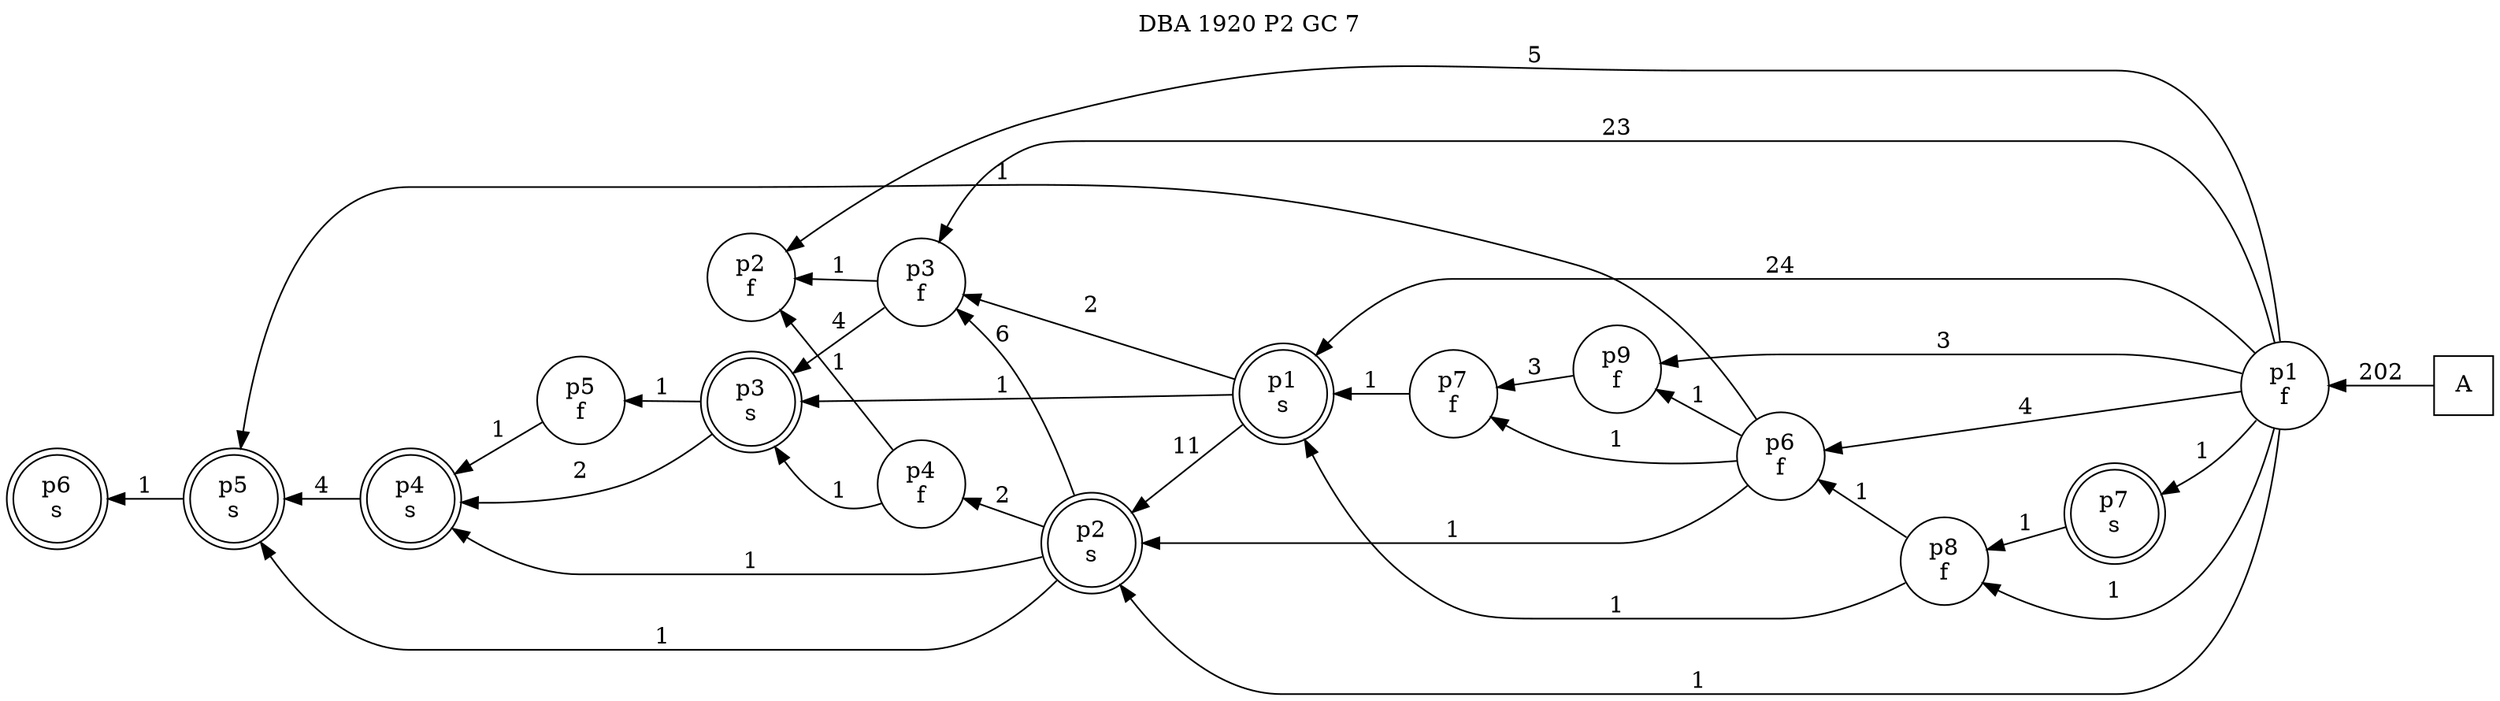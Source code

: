 digraph DBA_1920_P2_GC_7_LOW {
labelloc="tl"
label= " DBA 1920 P2 GC 7 "
rankdir="RL";
"A" [shape="square" label="A"]
"p1_f" [shape="circle" label="p1
f"]
"p9_f" [shape="circle" label="p9
f"]
"p2_f" [shape="circle" label="p2
f"]
"p3_f" [shape="circle" label="p3
f"]
"p1_s" [shape="doublecircle" label="p1
s"]
"p2_s" [shape="doublecircle" label="p2
s"]
"p3_s" [shape="doublecircle" label="p3
s"]
"p4_s" [shape="doublecircle" label="p4
s"]
"p5_s" [shape="doublecircle" label="p5
s"]
"p7_s" [shape="doublecircle" label="p7
s"]
"p8_f" [shape="circle" label="p8
f"]
"p6_f" [shape="circle" label="p6
f"]
"p7_f" [shape="circle" label="p7
f"]
"p4_f" [shape="circle" label="p4
f"]
"p5_f" [shape="circle" label="p5
f"]
"p6_s" [shape="doublecircle" label="p6
s"]
"A" -> "p1_f" [ label=202]
"p1_f" -> "p9_f" [ label=3]
"p1_f" -> "p2_f" [ label=5]
"p1_f" -> "p3_f" [ label=23]
"p1_f" -> "p1_s" [ label=24]
"p1_f" -> "p2_s" [ label=1]
"p1_f" -> "p7_s" [ label=1]
"p1_f" -> "p8_f" [ label=1]
"p1_f" -> "p6_f" [ label=4]
"p9_f" -> "p7_f" [ label=3]
"p3_f" -> "p2_f" [ label=1]
"p3_f" -> "p3_s" [ label=4]
"p1_s" -> "p3_f" [ label=2]
"p1_s" -> "p2_s" [ label=11]
"p1_s" -> "p3_s" [ label=1]
"p2_s" -> "p3_f" [ label=6]
"p2_s" -> "p4_s" [ label=1]
"p2_s" -> "p5_s" [ label=1]
"p2_s" -> "p4_f" [ label=2]
"p3_s" -> "p4_s" [ label=2]
"p3_s" -> "p5_f" [ label=1]
"p4_s" -> "p5_s" [ label=4]
"p5_s" -> "p6_s" [ label=1]
"p7_s" -> "p8_f" [ label=1]
"p8_f" -> "p1_s" [ label=1]
"p8_f" -> "p6_f" [ label=1]
"p6_f" -> "p9_f" [ label=1]
"p6_f" -> "p2_s" [ label=1]
"p6_f" -> "p5_s" [ label=1]
"p6_f" -> "p7_f" [ label=1]
"p7_f" -> "p1_s" [ label=1]
"p4_f" -> "p2_f" [ label=1]
"p4_f" -> "p3_s" [ label=1]
"p5_f" -> "p4_s" [ label=1]
}
